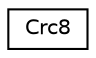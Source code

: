 digraph "Иерархия классов. Графический вид."
{
 // LATEX_PDF_SIZE
  edge [fontname="Helvetica",fontsize="10",labelfontname="Helvetica",labelfontsize="10"];
  node [fontname="Helvetica",fontsize="10",shape=record];
  rankdir="LR";
  Node0 [label="Crc8",height=0.2,width=0.4,color="black", fillcolor="white", style="filled",URL="$class_crc8.html",tooltip=" "];
}
